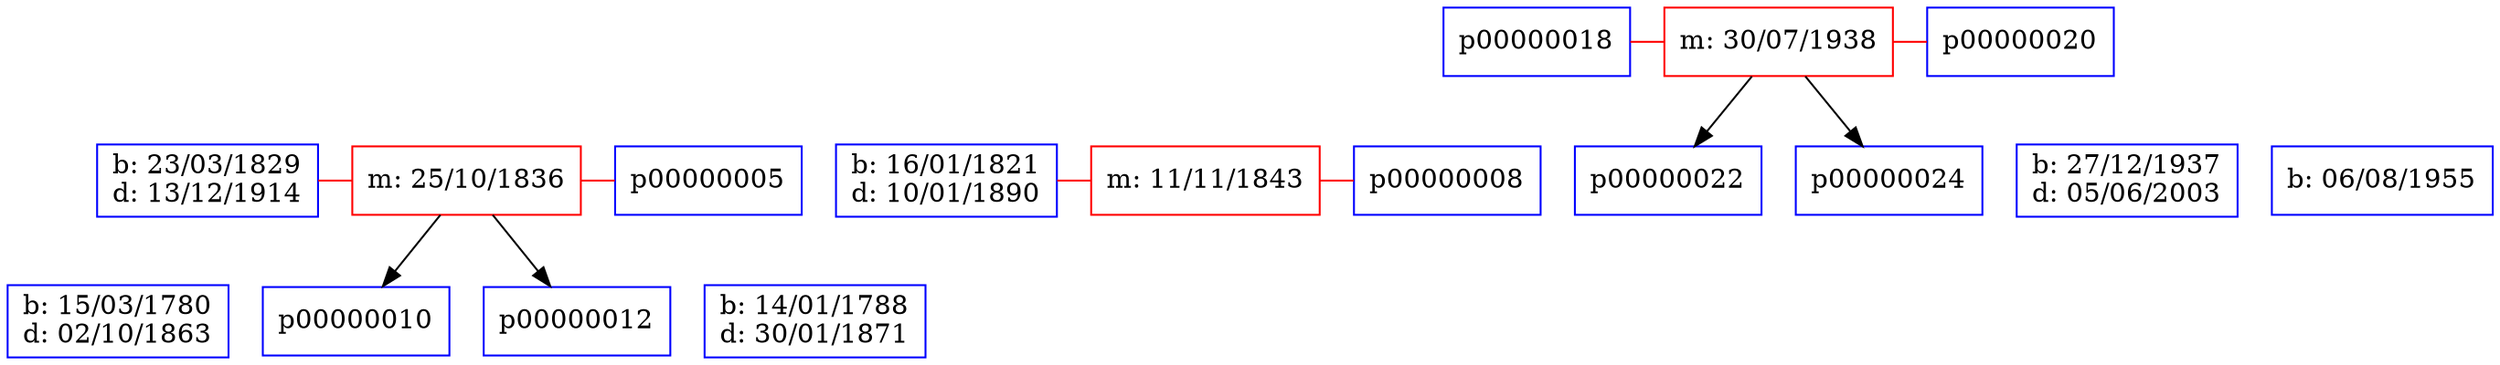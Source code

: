 digraph familyTree {
node [shape=box style=solid color=blue]
p00000001 [label="b: 15/03/1780\nd: 02/10/1863"]
{ rank = same; p00000001 p00000010; }
p00000002 [label="b: 14/01/1788\nd: 30/01/1871"]
{ rank = same; p00000002 p00000010; }
p00000006 [label="b: 16/01/1821\nd: 10/01/1890"]
{ rank = same; p00000006 p00000022; }
p00000007 [label="b: 23/03/1829\nd: 13/12/1914"]
{ rank = same; p00000007 p00000022; }
p00000021 [label="b: 27/12/1937\nd: 05/06/2003"]
{ rank = same; p00000021 p00000024; }
p00000023 [label="b: 06/08/1955"]
{ rank = same; p00000023 p00000024; }
p00000007 -> m00000002 [color=red arrowhead=none]
m00000002 -> p00000005 [color=red arrowhead=none]
m00000002 [shape=box color=red label="m: 25/10/1836"]
{ rank = same; p00000007 p00000005 m00000002; }
m00000002 -> p00000010
m00000002 -> p00000012
p00000006 -> m00000003 [color=red arrowhead=none]
m00000003 -> p00000008 [color=red arrowhead=none]
m00000003 [shape=box color=red label="m: 11/11/1843"]
{ rank = same; p00000006 p00000008 m00000003; }
p00000018 -> m00000004 [color=red arrowhead=none]
m00000004 -> p00000020 [color=red arrowhead=none]
m00000004 [shape=box color=red label="m: 30/07/1938"]
{ rank = same; p00000018 p00000020 m00000004; }
m00000004 -> p00000022
m00000004 -> p00000024
}
